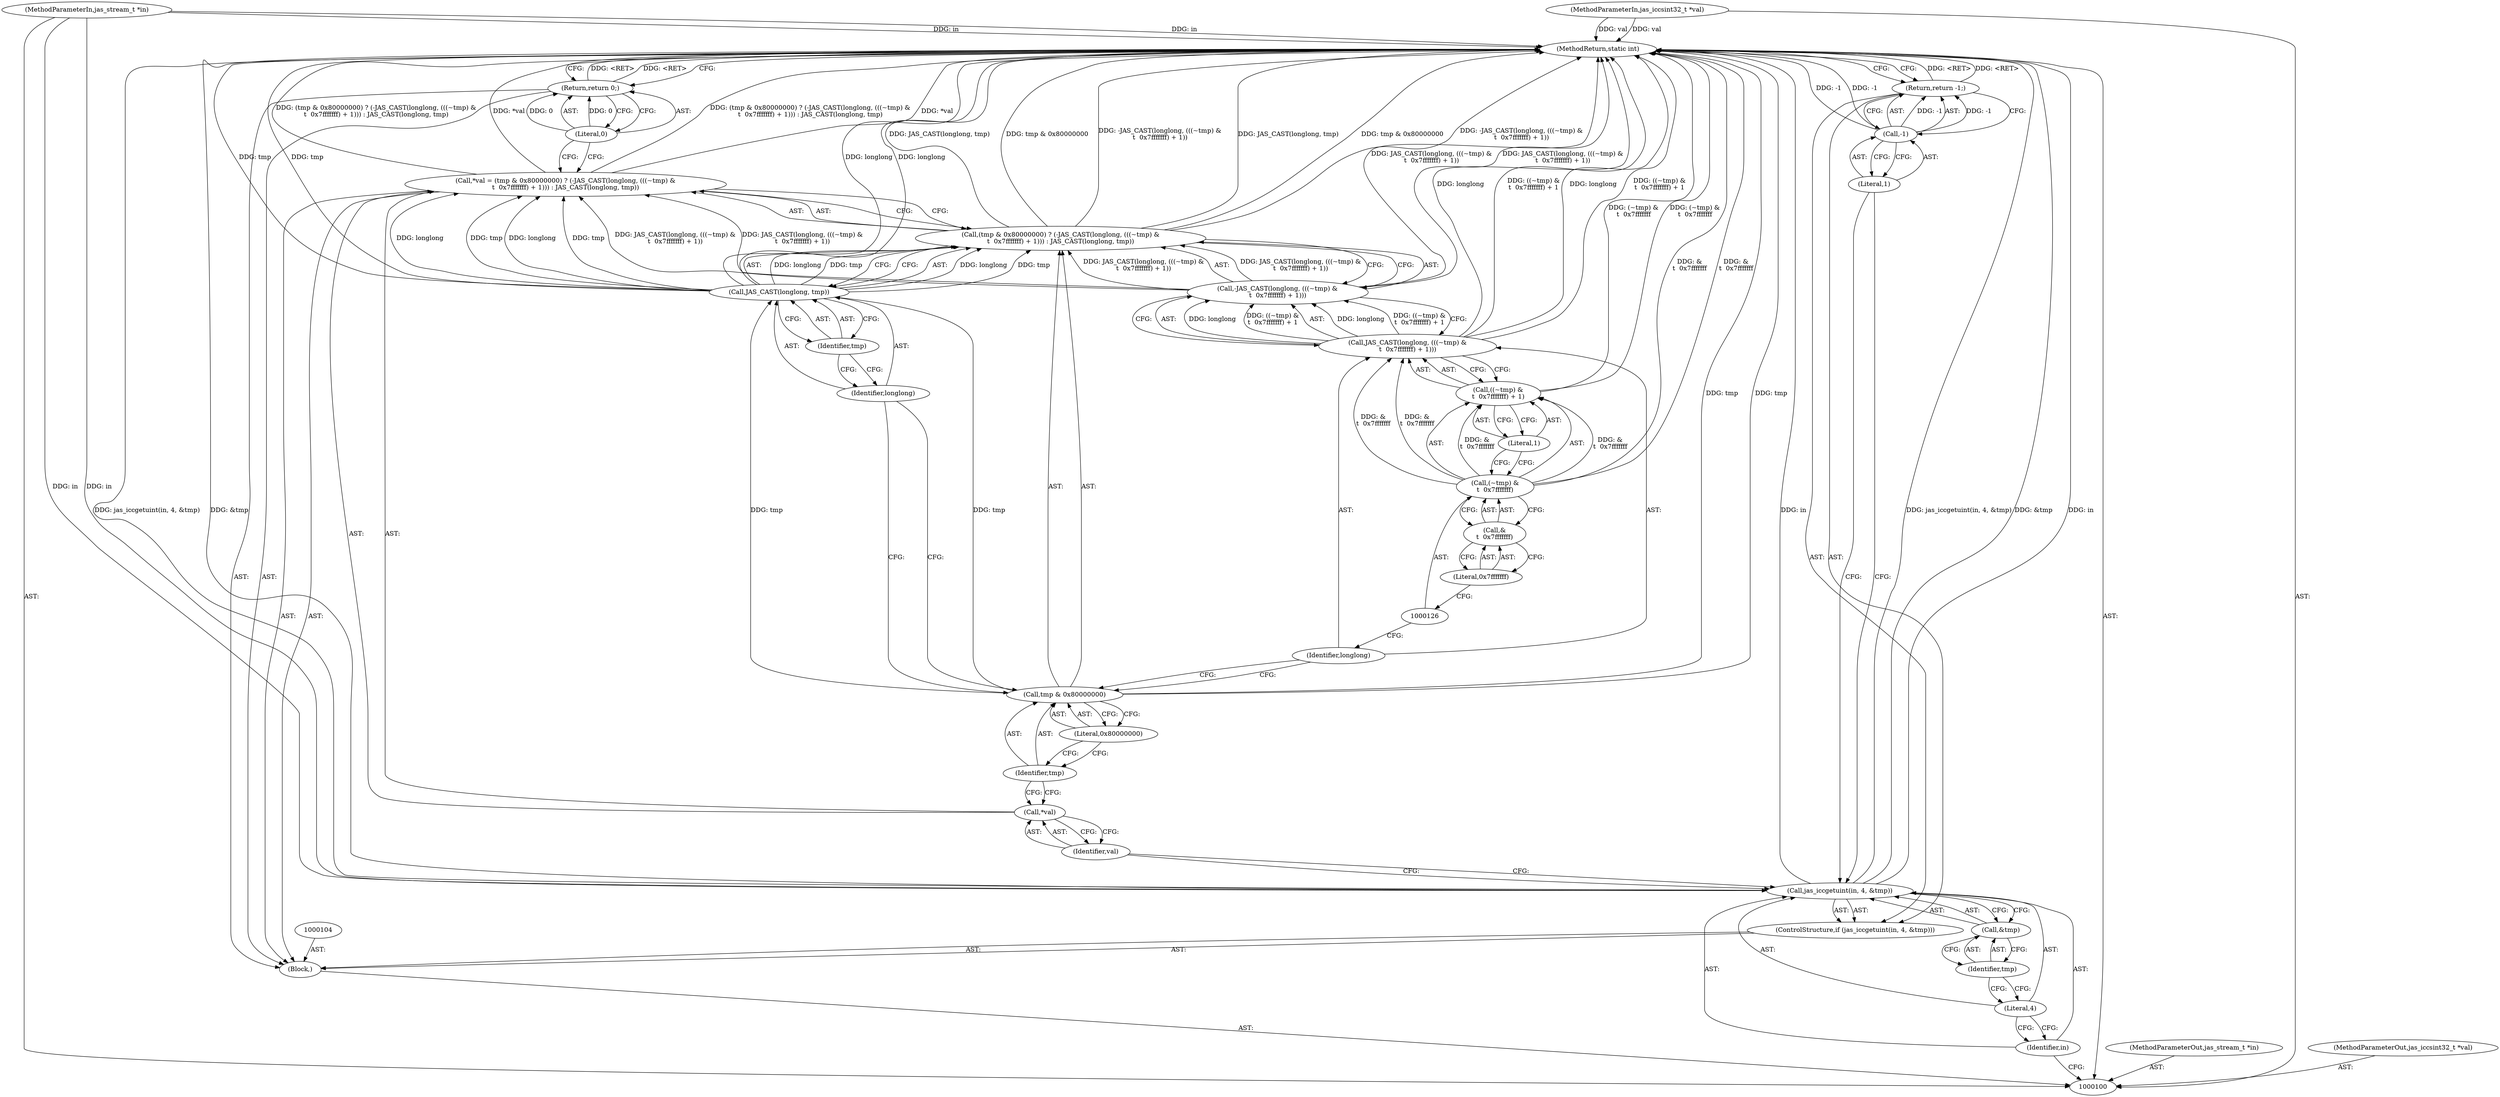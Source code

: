 digraph "1_jasper_d42b2388f7f8e0332c846675133acea151fc557a_1" {
"1000135" [label="(MethodReturn,static int)"];
"1000101" [label="(MethodParameterIn,jas_stream_t *in)"];
"1000194" [label="(MethodParameterOut,jas_stream_t *in)"];
"1000102" [label="(MethodParameterIn,jas_iccsint32_t *val)"];
"1000195" [label="(MethodParameterOut,jas_iccsint32_t *val)"];
"1000103" [label="(Block,)"];
"1000105" [label="(ControlStructure,if (jas_iccgetuint(in, 4, &tmp)))"];
"1000107" [label="(Identifier,in)"];
"1000108" [label="(Literal,4)"];
"1000109" [label="(Call,&tmp)"];
"1000110" [label="(Identifier,tmp)"];
"1000106" [label="(Call,jas_iccgetuint(in, 4, &tmp))"];
"1000112" [label="(Call,-1)"];
"1000113" [label="(Literal,1)"];
"1000111" [label="(Return,return -1;)"];
"1000114" [label="(Call,*val = (tmp & 0x80000000) ? (-JAS_CAST(longlong, (((~tmp) &\n\t  0x7fffffff) + 1))) : JAS_CAST(longlong, tmp))"];
"1000115" [label="(Call,*val)"];
"1000120" [label="(Literal,0x80000000)"];
"1000116" [label="(Identifier,val)"];
"1000121" [label="(Call,-JAS_CAST(longlong, (((~tmp) &\n\t  0x7fffffff) + 1)))"];
"1000122" [label="(Call,JAS_CAST(longlong, (((~tmp) &\n\t  0x7fffffff) + 1)))"];
"1000123" [label="(Identifier,longlong)"];
"1000124" [label="(Call,((~tmp) &\n\t  0x7fffffff) + 1)"];
"1000125" [label="(Call,(~tmp) &\n\t  0x7fffffff)"];
"1000127" [label="(Call,&\n\t  0x7fffffff)"];
"1000117" [label="(Call,(tmp & 0x80000000) ? (-JAS_CAST(longlong, (((~tmp) &\n\t  0x7fffffff) + 1))) : JAS_CAST(longlong, tmp))"];
"1000118" [label="(Call,tmp & 0x80000000)"];
"1000119" [label="(Identifier,tmp)"];
"1000129" [label="(Literal,1)"];
"1000130" [label="(Call,JAS_CAST(longlong, tmp))"];
"1000128" [label="(Literal,0x7fffffff)"];
"1000131" [label="(Identifier,longlong)"];
"1000132" [label="(Identifier,tmp)"];
"1000133" [label="(Return,return 0;)"];
"1000134" [label="(Literal,0)"];
"1000135" -> "1000100"  [label="AST: "];
"1000135" -> "1000111"  [label="CFG: "];
"1000135" -> "1000133"  [label="CFG: "];
"1000111" -> "1000135"  [label="DDG: <RET>"];
"1000114" -> "1000135"  [label="DDG: (tmp & 0x80000000) ? (-JAS_CAST(longlong, (((~tmp) &\n\t  0x7fffffff) + 1))) : JAS_CAST(longlong, tmp)"];
"1000114" -> "1000135"  [label="DDG: *val"];
"1000117" -> "1000135"  [label="DDG: JAS_CAST(longlong, tmp)"];
"1000117" -> "1000135"  [label="DDG: tmp & 0x80000000"];
"1000117" -> "1000135"  [label="DDG: -JAS_CAST(longlong, (((~tmp) &\n\t  0x7fffffff) + 1))"];
"1000124" -> "1000135"  [label="DDG: (~tmp) &\n\t  0x7fffffff"];
"1000106" -> "1000135"  [label="DDG: in"];
"1000106" -> "1000135"  [label="DDG: jas_iccgetuint(in, 4, &tmp)"];
"1000106" -> "1000135"  [label="DDG: &tmp"];
"1000125" -> "1000135"  [label="DDG: &\n\t  0x7fffffff"];
"1000101" -> "1000135"  [label="DDG: in"];
"1000121" -> "1000135"  [label="DDG: JAS_CAST(longlong, (((~tmp) &\n\t  0x7fffffff) + 1))"];
"1000118" -> "1000135"  [label="DDG: tmp"];
"1000122" -> "1000135"  [label="DDG: longlong"];
"1000122" -> "1000135"  [label="DDG: ((~tmp) &\n\t  0x7fffffff) + 1"];
"1000130" -> "1000135"  [label="DDG: tmp"];
"1000130" -> "1000135"  [label="DDG: longlong"];
"1000102" -> "1000135"  [label="DDG: val"];
"1000112" -> "1000135"  [label="DDG: -1"];
"1000133" -> "1000135"  [label="DDG: <RET>"];
"1000101" -> "1000100"  [label="AST: "];
"1000101" -> "1000135"  [label="DDG: in"];
"1000101" -> "1000106"  [label="DDG: in"];
"1000194" -> "1000100"  [label="AST: "];
"1000102" -> "1000100"  [label="AST: "];
"1000102" -> "1000135"  [label="DDG: val"];
"1000195" -> "1000100"  [label="AST: "];
"1000103" -> "1000100"  [label="AST: "];
"1000104" -> "1000103"  [label="AST: "];
"1000105" -> "1000103"  [label="AST: "];
"1000114" -> "1000103"  [label="AST: "];
"1000133" -> "1000103"  [label="AST: "];
"1000105" -> "1000103"  [label="AST: "];
"1000106" -> "1000105"  [label="AST: "];
"1000111" -> "1000105"  [label="AST: "];
"1000107" -> "1000106"  [label="AST: "];
"1000107" -> "1000100"  [label="CFG: "];
"1000108" -> "1000107"  [label="CFG: "];
"1000108" -> "1000106"  [label="AST: "];
"1000108" -> "1000107"  [label="CFG: "];
"1000110" -> "1000108"  [label="CFG: "];
"1000109" -> "1000106"  [label="AST: "];
"1000109" -> "1000110"  [label="CFG: "];
"1000110" -> "1000109"  [label="AST: "];
"1000106" -> "1000109"  [label="CFG: "];
"1000110" -> "1000109"  [label="AST: "];
"1000110" -> "1000108"  [label="CFG: "];
"1000109" -> "1000110"  [label="CFG: "];
"1000106" -> "1000105"  [label="AST: "];
"1000106" -> "1000109"  [label="CFG: "];
"1000107" -> "1000106"  [label="AST: "];
"1000108" -> "1000106"  [label="AST: "];
"1000109" -> "1000106"  [label="AST: "];
"1000113" -> "1000106"  [label="CFG: "];
"1000116" -> "1000106"  [label="CFG: "];
"1000106" -> "1000135"  [label="DDG: in"];
"1000106" -> "1000135"  [label="DDG: jas_iccgetuint(in, 4, &tmp)"];
"1000106" -> "1000135"  [label="DDG: &tmp"];
"1000101" -> "1000106"  [label="DDG: in"];
"1000112" -> "1000111"  [label="AST: "];
"1000112" -> "1000113"  [label="CFG: "];
"1000113" -> "1000112"  [label="AST: "];
"1000111" -> "1000112"  [label="CFG: "];
"1000112" -> "1000135"  [label="DDG: -1"];
"1000112" -> "1000111"  [label="DDG: -1"];
"1000113" -> "1000112"  [label="AST: "];
"1000113" -> "1000106"  [label="CFG: "];
"1000112" -> "1000113"  [label="CFG: "];
"1000111" -> "1000105"  [label="AST: "];
"1000111" -> "1000112"  [label="CFG: "];
"1000112" -> "1000111"  [label="AST: "];
"1000135" -> "1000111"  [label="CFG: "];
"1000111" -> "1000135"  [label="DDG: <RET>"];
"1000112" -> "1000111"  [label="DDG: -1"];
"1000114" -> "1000103"  [label="AST: "];
"1000114" -> "1000117"  [label="CFG: "];
"1000115" -> "1000114"  [label="AST: "];
"1000117" -> "1000114"  [label="AST: "];
"1000134" -> "1000114"  [label="CFG: "];
"1000114" -> "1000135"  [label="DDG: (tmp & 0x80000000) ? (-JAS_CAST(longlong, (((~tmp) &\n\t  0x7fffffff) + 1))) : JAS_CAST(longlong, tmp)"];
"1000114" -> "1000135"  [label="DDG: *val"];
"1000121" -> "1000114"  [label="DDG: JAS_CAST(longlong, (((~tmp) &\n\t  0x7fffffff) + 1))"];
"1000130" -> "1000114"  [label="DDG: longlong"];
"1000130" -> "1000114"  [label="DDG: tmp"];
"1000115" -> "1000114"  [label="AST: "];
"1000115" -> "1000116"  [label="CFG: "];
"1000116" -> "1000115"  [label="AST: "];
"1000119" -> "1000115"  [label="CFG: "];
"1000120" -> "1000118"  [label="AST: "];
"1000120" -> "1000119"  [label="CFG: "];
"1000118" -> "1000120"  [label="CFG: "];
"1000116" -> "1000115"  [label="AST: "];
"1000116" -> "1000106"  [label="CFG: "];
"1000115" -> "1000116"  [label="CFG: "];
"1000121" -> "1000117"  [label="AST: "];
"1000121" -> "1000122"  [label="CFG: "];
"1000122" -> "1000121"  [label="AST: "];
"1000117" -> "1000121"  [label="CFG: "];
"1000121" -> "1000135"  [label="DDG: JAS_CAST(longlong, (((~tmp) &\n\t  0x7fffffff) + 1))"];
"1000121" -> "1000114"  [label="DDG: JAS_CAST(longlong, (((~tmp) &\n\t  0x7fffffff) + 1))"];
"1000121" -> "1000117"  [label="DDG: JAS_CAST(longlong, (((~tmp) &\n\t  0x7fffffff) + 1))"];
"1000122" -> "1000121"  [label="DDG: longlong"];
"1000122" -> "1000121"  [label="DDG: ((~tmp) &\n\t  0x7fffffff) + 1"];
"1000122" -> "1000121"  [label="AST: "];
"1000122" -> "1000124"  [label="CFG: "];
"1000123" -> "1000122"  [label="AST: "];
"1000124" -> "1000122"  [label="AST: "];
"1000121" -> "1000122"  [label="CFG: "];
"1000122" -> "1000135"  [label="DDG: longlong"];
"1000122" -> "1000135"  [label="DDG: ((~tmp) &\n\t  0x7fffffff) + 1"];
"1000122" -> "1000121"  [label="DDG: longlong"];
"1000122" -> "1000121"  [label="DDG: ((~tmp) &\n\t  0x7fffffff) + 1"];
"1000125" -> "1000122"  [label="DDG: &\n\t  0x7fffffff"];
"1000123" -> "1000122"  [label="AST: "];
"1000123" -> "1000118"  [label="CFG: "];
"1000126" -> "1000123"  [label="CFG: "];
"1000124" -> "1000122"  [label="AST: "];
"1000124" -> "1000129"  [label="CFG: "];
"1000125" -> "1000124"  [label="AST: "];
"1000129" -> "1000124"  [label="AST: "];
"1000122" -> "1000124"  [label="CFG: "];
"1000124" -> "1000135"  [label="DDG: (~tmp) &\n\t  0x7fffffff"];
"1000125" -> "1000124"  [label="DDG: &\n\t  0x7fffffff"];
"1000125" -> "1000124"  [label="AST: "];
"1000125" -> "1000127"  [label="CFG: "];
"1000126" -> "1000125"  [label="AST: "];
"1000127" -> "1000125"  [label="AST: "];
"1000129" -> "1000125"  [label="CFG: "];
"1000125" -> "1000135"  [label="DDG: &\n\t  0x7fffffff"];
"1000125" -> "1000122"  [label="DDG: &\n\t  0x7fffffff"];
"1000125" -> "1000124"  [label="DDG: &\n\t  0x7fffffff"];
"1000127" -> "1000125"  [label="AST: "];
"1000127" -> "1000128"  [label="CFG: "];
"1000128" -> "1000127"  [label="AST: "];
"1000125" -> "1000127"  [label="CFG: "];
"1000117" -> "1000114"  [label="AST: "];
"1000117" -> "1000121"  [label="CFG: "];
"1000117" -> "1000130"  [label="CFG: "];
"1000118" -> "1000117"  [label="AST: "];
"1000121" -> "1000117"  [label="AST: "];
"1000130" -> "1000117"  [label="AST: "];
"1000114" -> "1000117"  [label="CFG: "];
"1000117" -> "1000135"  [label="DDG: JAS_CAST(longlong, tmp)"];
"1000117" -> "1000135"  [label="DDG: tmp & 0x80000000"];
"1000117" -> "1000135"  [label="DDG: -JAS_CAST(longlong, (((~tmp) &\n\t  0x7fffffff) + 1))"];
"1000121" -> "1000117"  [label="DDG: JAS_CAST(longlong, (((~tmp) &\n\t  0x7fffffff) + 1))"];
"1000130" -> "1000117"  [label="DDG: longlong"];
"1000130" -> "1000117"  [label="DDG: tmp"];
"1000118" -> "1000117"  [label="AST: "];
"1000118" -> "1000120"  [label="CFG: "];
"1000119" -> "1000118"  [label="AST: "];
"1000120" -> "1000118"  [label="AST: "];
"1000123" -> "1000118"  [label="CFG: "];
"1000131" -> "1000118"  [label="CFG: "];
"1000118" -> "1000135"  [label="DDG: tmp"];
"1000118" -> "1000130"  [label="DDG: tmp"];
"1000119" -> "1000118"  [label="AST: "];
"1000119" -> "1000115"  [label="CFG: "];
"1000120" -> "1000119"  [label="CFG: "];
"1000129" -> "1000124"  [label="AST: "];
"1000129" -> "1000125"  [label="CFG: "];
"1000124" -> "1000129"  [label="CFG: "];
"1000130" -> "1000117"  [label="AST: "];
"1000130" -> "1000132"  [label="CFG: "];
"1000131" -> "1000130"  [label="AST: "];
"1000132" -> "1000130"  [label="AST: "];
"1000117" -> "1000130"  [label="CFG: "];
"1000130" -> "1000135"  [label="DDG: tmp"];
"1000130" -> "1000135"  [label="DDG: longlong"];
"1000130" -> "1000114"  [label="DDG: longlong"];
"1000130" -> "1000114"  [label="DDG: tmp"];
"1000130" -> "1000117"  [label="DDG: longlong"];
"1000130" -> "1000117"  [label="DDG: tmp"];
"1000118" -> "1000130"  [label="DDG: tmp"];
"1000128" -> "1000127"  [label="AST: "];
"1000128" -> "1000126"  [label="CFG: "];
"1000127" -> "1000128"  [label="CFG: "];
"1000131" -> "1000130"  [label="AST: "];
"1000131" -> "1000118"  [label="CFG: "];
"1000132" -> "1000131"  [label="CFG: "];
"1000132" -> "1000130"  [label="AST: "];
"1000132" -> "1000131"  [label="CFG: "];
"1000130" -> "1000132"  [label="CFG: "];
"1000133" -> "1000103"  [label="AST: "];
"1000133" -> "1000134"  [label="CFG: "];
"1000134" -> "1000133"  [label="AST: "];
"1000135" -> "1000133"  [label="CFG: "];
"1000133" -> "1000135"  [label="DDG: <RET>"];
"1000134" -> "1000133"  [label="DDG: 0"];
"1000134" -> "1000133"  [label="AST: "];
"1000134" -> "1000114"  [label="CFG: "];
"1000133" -> "1000134"  [label="CFG: "];
"1000134" -> "1000133"  [label="DDG: 0"];
}
